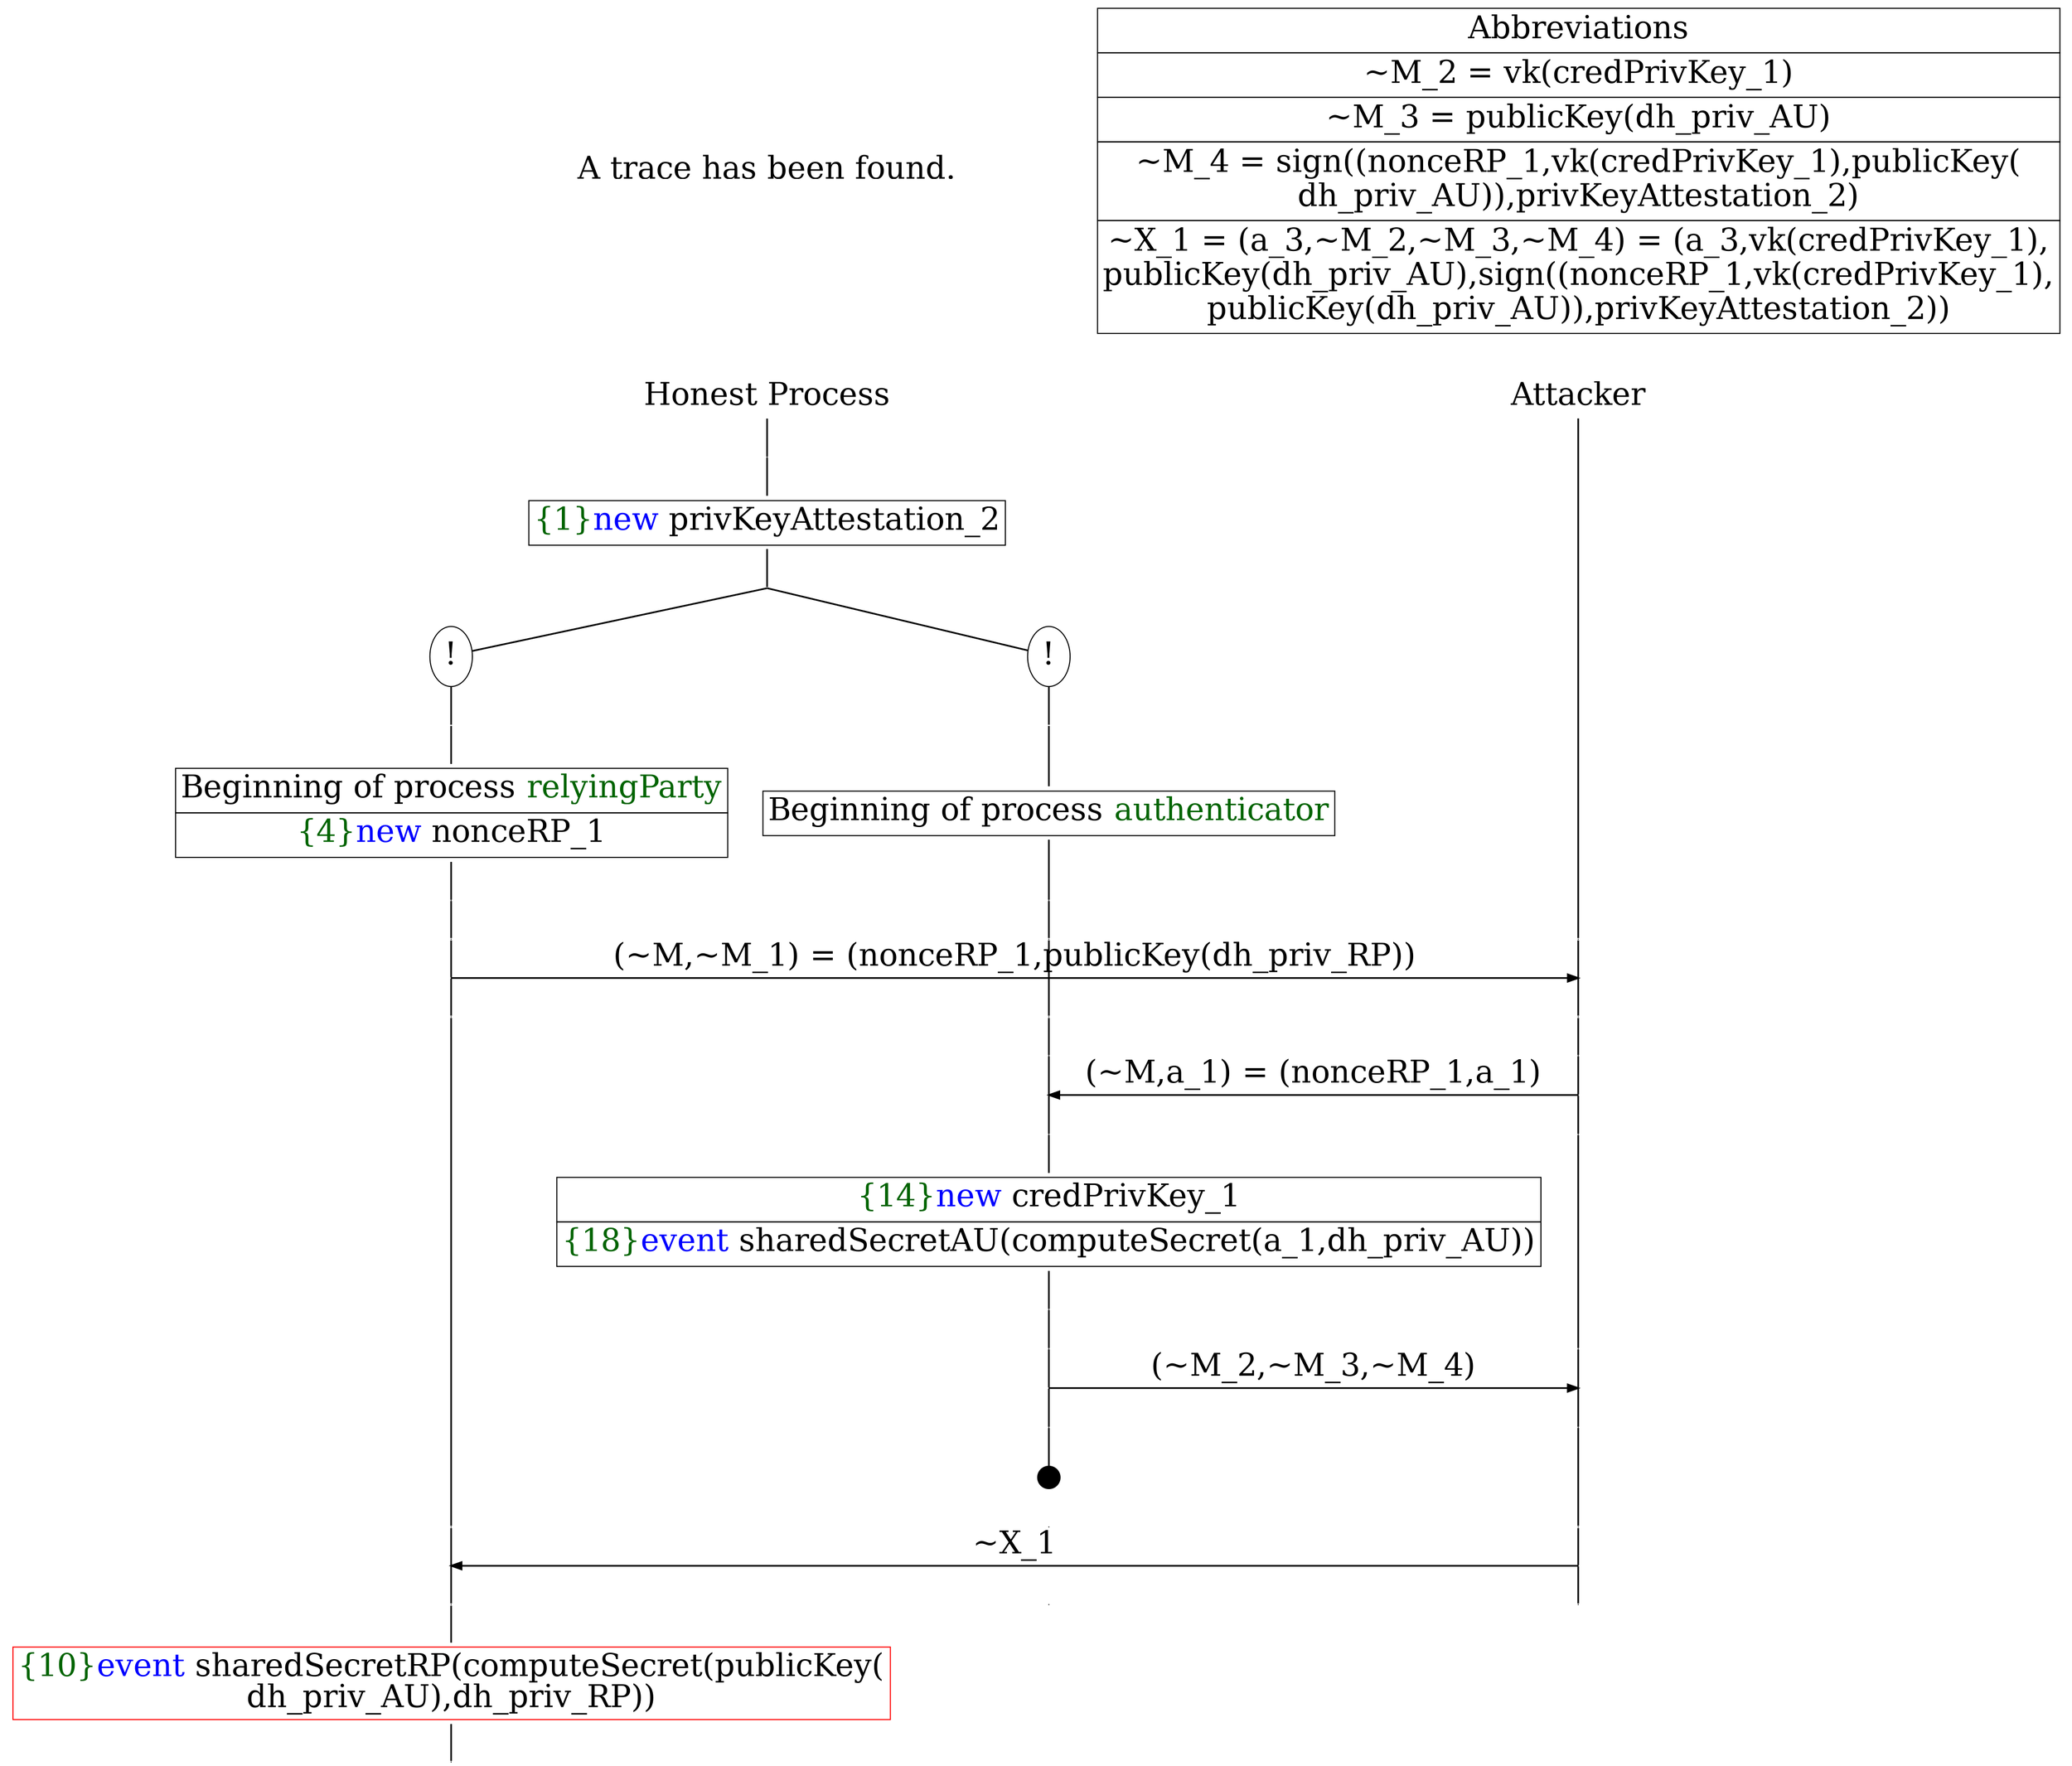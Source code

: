 digraph {
graph [ordering = out]
edge [arrowhead = none, penwidth = 1.6, fontsize = 30]
node [shape = point, width = 0, height = 0, fontsize = 30]
Trace [label = <A trace has been found.<br/>
>, shape = plaintext]
P0__0 [label = "Honest Process", shape = plaintext]
P__0 [label = "Attacker", shape = plaintext]
Trace -> P0__0 [label = "", style = invisible, weight = 100]{rank = same; P0__0 P__0}
P0__0 -> P0__1 [label = <>, weight = 100]
P0__1 -> P0__2 [label = <>, weight = 100]
P0__2 [shape = plaintext, label = <<TABLE BORDER="0" CELLBORDER="1" CELLSPACING="0" CELLPADDING="4"> <TR><TD><FONT COLOR="darkgreen">{1}</FONT><FONT COLOR="blue">new </FONT>privKeyAttestation_2</TD></TR></TABLE>>]
P0__2 -> P0__3 [label = <>, weight = 100]
/*RPar */
P0__3 -> P0_1__3 [label = <>]
P0__3 -> P0_0__3 [label = <>]
P0__3 [label = "", fixedsize = false, width = 0, height = 0, shape = none]
{rank = same; P0_0__3 P0_1__3}
P0_0__3 [label = "!", shape = ellipse]
P0_0_0__3 [label = "", fixedsize = false, width = 0, height = 0, shape = none]
P0_0__3 -> P0_0_0__3 [label = <>, weight = 100]
P0_0_0__3 -> P0_0_0__4 [label = <>, weight = 100]
P0_0_0__4 [shape = plaintext, label = <<TABLE BORDER="0" CELLBORDER="1" CELLSPACING="0" CELLPADDING="4"> <TR><TD>Beginning of process <FONT COLOR="darkgreen">authenticator</FONT></TD></TR></TABLE>>]
P0_0_0__4 -> P0_0_0__5 [label = <>, weight = 100]
P0_1__3 [label = "!", shape = ellipse]
P0_1_0__3 [label = "", fixedsize = false, width = 0, height = 0, shape = none]
P0_1__3 -> P0_1_0__3 [label = <>, weight = 100]
P0_1_0__3 -> P0_1_0__4 [label = <>, weight = 100]
P0_1_0__4 [shape = plaintext, label = <<TABLE BORDER="0" CELLBORDER="1" CELLSPACING="0" CELLPADDING="4"> <TR><TD>Beginning of process <FONT COLOR="darkgreen">relyingParty</FONT></TD></TR><TR><TD><FONT COLOR="darkgreen">{4}</FONT><FONT COLOR="blue">new </FONT>nonceRP_1</TD></TR></TABLE>>]
P0_1_0__4 -> P0_1_0__5 [label = <>, weight = 100]
P0_1_0__5 -> P0_1_0__6 [label = <>, weight = 100]
P0_0_0__5 -> P0_0_0__6 [label = <>, weight = 100]
P__0 -> P__1 [label = <>, weight = 100]
{rank = same; P__1 P0_0_0__6 P0_1_0__6}
P0_1_0__6 -> P0_1_0__7 [label = <>, weight = 100]
P__1 -> P__2 [label = <>, weight = 100]
{rank = same; P__2 P0_1_0__7}
P0_1_0__7 -> P__2 [label = <(~M,~M_1) = (nonceRP_1,publicKey(dh_priv_RP))>, arrowhead = normal]
P0_1_0__7 -> P0_1_0__8 [label = <>, weight = 100]
P0_0_0__6 -> P0_0_0__7 [label = <>, weight = 100]
P__2 -> P__3 [label = <>, weight = 100]
{rank = same; P__3 P0_0_0__7 P0_1_0__8}
P0_0_0__7 -> P0_0_0__8 [label = <>, weight = 100]
P__3 -> P__4 [label = <>, weight = 100]
{rank = same; P__4 P0_0_0__8}
P0_0_0__8 -> P0_0_0__9 [label = <>, weight = 100]
P__4 -> P__5 [label = <>, weight = 100]
{rank = same; P__5 P0_0_0__9}
P0_0_0__9 -> P__5 [label = <(~M,a_1) = (nonceRP_1,a_1)>, dir = back, arrowhead = normal]
P0_0_0__9 -> P0_0_0__10 [label = <>, weight = 100]
P__5 -> P__6 [label = <>, weight = 100]
{rank = same; P__6 P0_0_0__10}
P0_0_0__10 -> P0_0_0__11 [label = <>, weight = 100]
P0_0_0__11 [shape = plaintext, label = <<TABLE BORDER="0" CELLBORDER="1" CELLSPACING="0" CELLPADDING="4"> <TR><TD><FONT COLOR="darkgreen">{14}</FONT><FONT COLOR="blue">new </FONT>credPrivKey_1</TD></TR><TR><TD><FONT COLOR="darkgreen">{18}</FONT><FONT COLOR="blue">event</FONT> sharedSecretAU(computeSecret(a_1,dh_priv_AU))<br/>
</TD></TR></TABLE>>]
P0_0_0__11 -> P0_0_0__12 [label = <>, weight = 100]
P0_0_0__12 -> P0_0_0__13 [label = <>, weight = 100]
P__6 -> P__7 [label = <>, weight = 100]
{rank = same; P__7 P0_0_0__13}
P0_0_0__13 -> P0_0_0__14 [label = <>, weight = 100]
P__7 -> P__8 [label = <>, weight = 100]
{rank = same; P__8 P0_0_0__14}
P0_0_0__14 -> P__8 [label = <(~M_2,~M_3,~M_4)>, arrowhead = normal]
P0_0_0__14 -> P0_0_0__15 [label = <>, weight = 100]
P__8 -> P__9 [label = <>, weight = 100]
{rank = same; P__9 P0_0_0__15}
P0_0_0__16 [label = "", width = 0.3, height = 0.3]
P0_0_0__15 -> P0_0_0__16 [label = <>, weight = 100]
P0_1_0__8 -> P0_1_0__9 [label = <>, weight = 100]
P0_0_0__17 [label = "", style = invisible]
P0_0_0__16 -> P0_0_0__17 [label = <>, weight = 100, style = invisible]
P__9 -> P__10 [label = <>, weight = 100]
{rank = same; P__10 P0_0_0__17 P0_1_0__9}
P0_1_0__9 -> P0_1_0__10 [label = <>, weight = 100]
P__10 -> P__11 [label = <>, weight = 100]
{rank = same; P__11 P0_1_0__10}
P0_1_0__10 -> P__11 [label = <~X_1>, dir = back, arrowhead = normal]
P0_1_0__10 -> P0_1_0__11 [label = <>, weight = 100]
P0_0_0__18 [label = "", style = invisible]
P0_0_0__17 -> P0_0_0__18 [label = <>, weight = 100, style = invisible]
P__11 -> P__12 [label = <>, weight = 100]
{rank = same; P__12 P0_0_0__18 P0_1_0__11}
P0_1_0__11 -> P0_1_0__12 [label = <>, weight = 100]
P0_1_0__12 [color = red, shape = plaintext, label = <<TABLE BORDER="0" CELLBORDER="1" CELLSPACING="0" CELLPADDING="4"> <TR><TD><FONT COLOR="darkgreen">{10}</FONT><FONT COLOR="blue">event</FONT> sharedSecretRP(computeSecret(publicKey(<br/>
dh_priv_AU),dh_priv_RP))</TD></TR></TABLE>>]
P0_1_0__12 -> P0_1_0__13 [label = <>, weight = 100]
Abbrev [shape = plaintext, label = <<TABLE BORDER="0" CELLBORDER="1" CELLSPACING="0" CELLPADDING="4"><TR> <TD> Abbreviations </TD></TR><TR><TD>~M_2 = vk(credPrivKey_1)</TD></TR><TR><TD>~M_3 = publicKey(dh_priv_AU)</TD></TR><TR><TD>~M_4 = sign((nonceRP_1,vk(credPrivKey_1),publicKey(<br/>
dh_priv_AU)),privKeyAttestation_2)</TD></TR><TR><TD>~X_1 = (a_3,~M_2,~M_3,~M_4) = (a_3,vk(credPrivKey_1),<br/>
publicKey(dh_priv_AU),sign((nonceRP_1,vk(credPrivKey_1),<br/>
publicKey(dh_priv_AU)),privKeyAttestation_2))</TD></TR></TABLE>>]Abbrev -> P__0 [style = invisible, weight =100]}